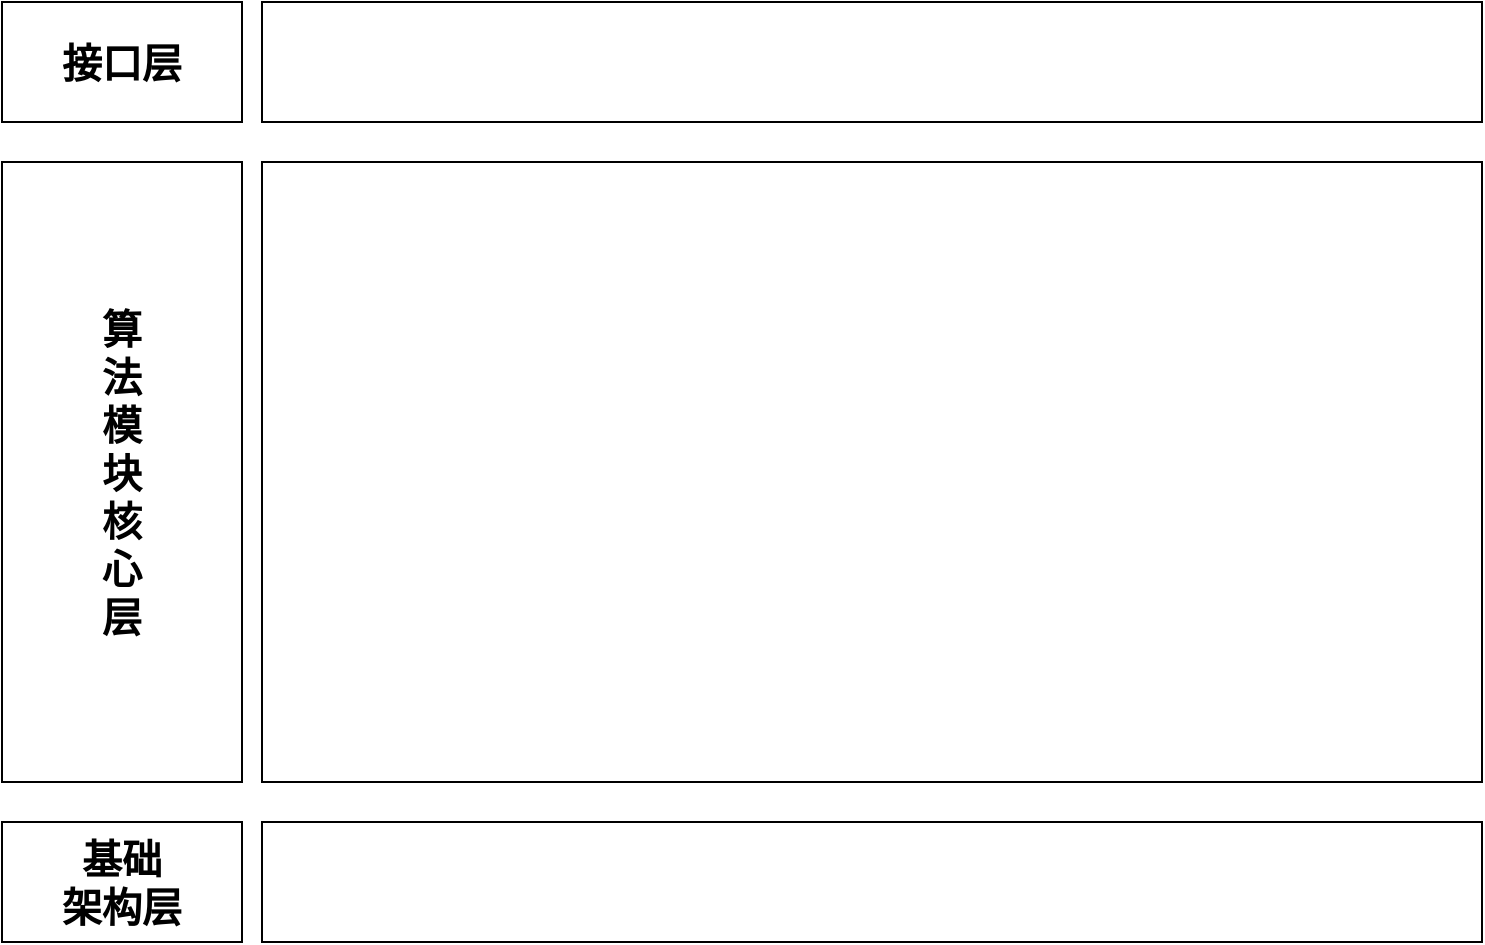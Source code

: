 <mxfile version="24.4.0" type="github">
  <diagram name="第 1 页" id="4e1_gTZCf4V-DGfyovcc">
    <mxGraphModel dx="1379" dy="817" grid="1" gridSize="10" guides="1" tooltips="1" connect="1" arrows="1" fold="1" page="1" pageScale="1" pageWidth="827" pageHeight="1169" math="0" shadow="0">
      <root>
        <mxCell id="0" />
        <mxCell id="1" parent="0" />
        <mxCell id="RhiwDtoEUJxYBVWu5SQG-1" value="接口层" style="rounded=0;whiteSpace=wrap;html=1;fontSize=20;fontStyle=1" vertex="1" parent="1">
          <mxGeometry x="80" y="160" width="120" height="60" as="geometry" />
        </mxCell>
        <mxCell id="RhiwDtoEUJxYBVWu5SQG-2" value="算&lt;div style=&quot;font-size: 20px;&quot;&gt;法&lt;/div&gt;&lt;div style=&quot;font-size: 20px;&quot;&gt;模&lt;/div&gt;&lt;div style=&quot;font-size: 20px;&quot;&gt;块&lt;/div&gt;&lt;div style=&quot;font-size: 20px;&quot;&gt;核&lt;/div&gt;&lt;div style=&quot;font-size: 20px;&quot;&gt;心&lt;/div&gt;&lt;div style=&quot;font-size: 20px;&quot;&gt;层&lt;/div&gt;" style="rounded=0;whiteSpace=wrap;html=1;fontSize=20;fontStyle=1" vertex="1" parent="1">
          <mxGeometry x="80" y="240" width="120" height="310" as="geometry" />
        </mxCell>
        <mxCell id="RhiwDtoEUJxYBVWu5SQG-4" value="基础&lt;div&gt;架构层&lt;/div&gt;" style="rounded=0;whiteSpace=wrap;html=1;fontSize=20;fontStyle=1" vertex="1" parent="1">
          <mxGeometry x="80" y="570" width="120" height="60" as="geometry" />
        </mxCell>
        <mxCell id="RhiwDtoEUJxYBVWu5SQG-5" value="" style="rounded=0;whiteSpace=wrap;html=1;" vertex="1" parent="1">
          <mxGeometry x="210" y="160" width="610" height="60" as="geometry" />
        </mxCell>
        <mxCell id="RhiwDtoEUJxYBVWu5SQG-6" value="" style="rounded=0;whiteSpace=wrap;html=1;" vertex="1" parent="1">
          <mxGeometry x="210" y="240" width="610" height="310" as="geometry" />
        </mxCell>
        <mxCell id="RhiwDtoEUJxYBVWu5SQG-7" value="" style="rounded=0;whiteSpace=wrap;html=1;" vertex="1" parent="1">
          <mxGeometry x="210" y="570" width="610" height="60" as="geometry" />
        </mxCell>
      </root>
    </mxGraphModel>
  </diagram>
</mxfile>
